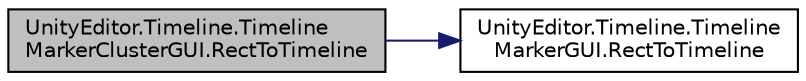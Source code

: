 digraph "UnityEditor.Timeline.TimelineMarkerClusterGUI.RectToTimeline"
{
 // LATEX_PDF_SIZE
  edge [fontname="Helvetica",fontsize="10",labelfontname="Helvetica",labelfontsize="10"];
  node [fontname="Helvetica",fontsize="10",shape=record];
  rankdir="LR";
  Node1 [label="UnityEditor.Timeline.Timeline\lMarkerClusterGUI.RectToTimeline",height=0.2,width=0.4,color="black", fillcolor="grey75", style="filled", fontcolor="black",tooltip=" "];
  Node1 -> Node2 [color="midnightblue",fontsize="10",style="solid",fontname="Helvetica"];
  Node2 [label="UnityEditor.Timeline.Timeline\lMarkerGUI.RectToTimeline",height=0.2,width=0.4,color="black", fillcolor="white", style="filled",URL="$class_unity_editor_1_1_timeline_1_1_timeline_marker_g_u_i.html#a0a1c4fdfdb668cab167f27e3d8c2901b",tooltip=" "];
}
